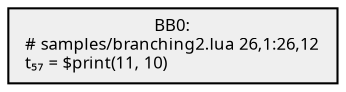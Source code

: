 digraph {
  node[shape=box style=filled fontsize=8 fontname="Cascadia Code" fillcolor="#efefef"];
  BB0 [label="BB0:\n# samples/branching2.lua 26,1:26,12\lt₅₇ = $print(11, 10)\l"];

}

